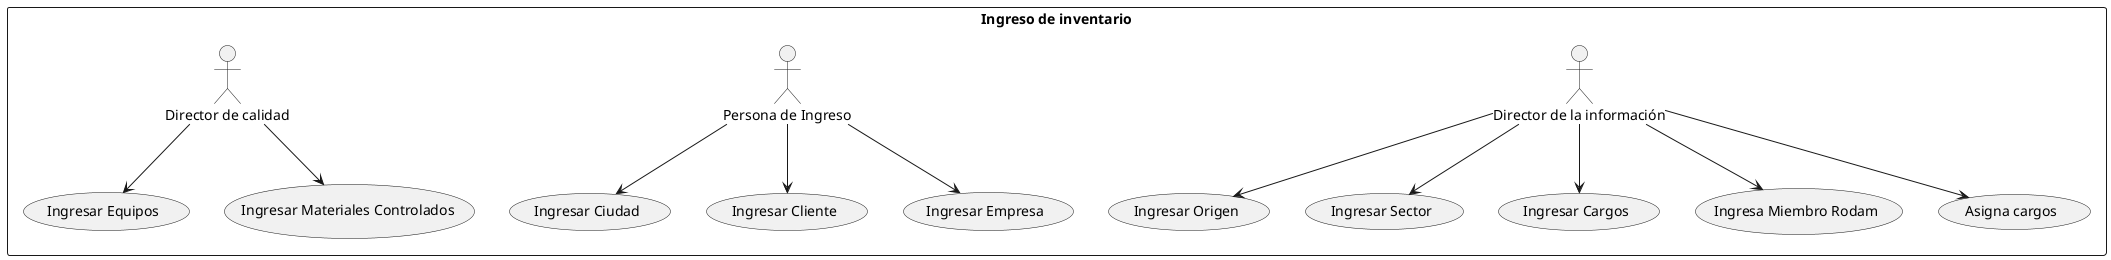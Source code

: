 @startuml

rectangle "Ingreso de inventario" {

:Director de la información: --> (Ingresar Origen) 
:Director de la información: --> (Ingresar Sector)
:Director de la información: --> (Ingresar Cargos)
:Director de la información: --> (Ingresa Miembro Rodam)
:Director de la información: --> (Asigna cargos)
:Persona de Ingreso: --> (Ingresar Ciudad) 
:Persona de Ingreso: --> (Ingresar Cliente)
:Persona de Ingreso: --> (Ingresar Empresa)
:Director de calidad: --> (Ingresar Equipos)
:Director de calidad: --> (Ingresar Materiales Controlados)
}







@enduml